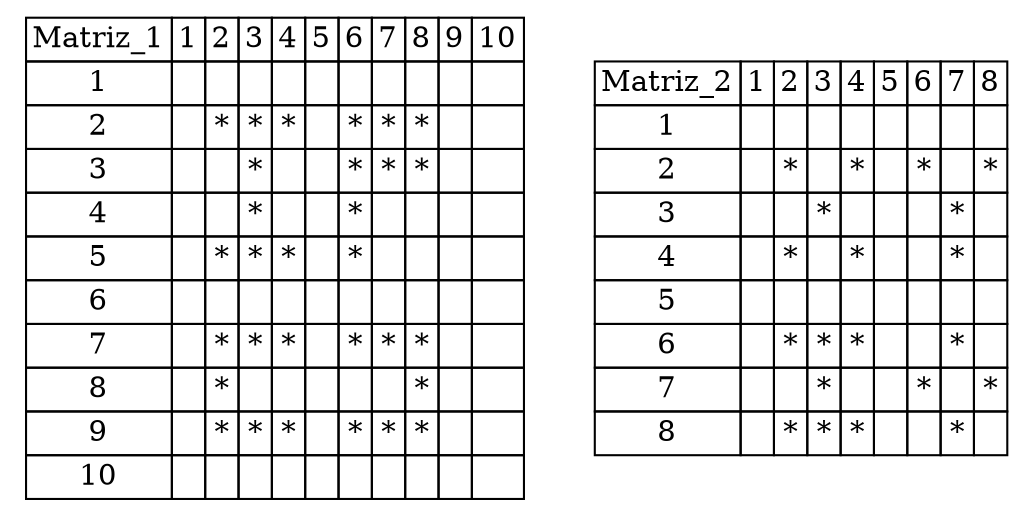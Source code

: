 digraph g {
	node [shape=plaintext]
	struct1 [label=<
        <table border="0" cellborder="1" cellspacing="0">
        <tr>
	<td>Matriz_1</td>
	<td>1</td>
	<td>2</td>
	<td>3</td>
	<td>4</td>
	<td>5</td>
	<td>6</td>
	<td>7</td>
	<td>8</td>
	<td>9</td>
	<td>10</td>
</tr>

        <tr>
	<td>1</td>
	<td> </td>
	<td> </td>
	<td> </td>
	<td> </td>
	<td> </td>
	<td> </td>
	<td> </td>
	<td> </td>
	<td> </td>
	<td> </td>
</tr>	<tr>
	<td>2</td>
	<td> </td>
	<td>*</td>
	<td>*</td>
	<td>*</td>
	<td> </td>
	<td>*</td>
	<td>*</td>
	<td>*</td>
	<td> </td>
	<td> </td>
</tr>	<tr>
	<td>3</td>
	<td> </td>
	<td> </td>
	<td>*</td>
	<td> </td>
	<td> </td>
	<td>*</td>
	<td>*</td>
	<td>*</td>
	<td> </td>
	<td> </td>
</tr>	<tr>
	<td>4</td>
	<td> </td>
	<td> </td>
	<td>*</td>
	<td> </td>
	<td> </td>
	<td>*</td>
	<td> </td>
	<td> </td>
	<td> </td>
	<td> </td>
</tr>	<tr>
	<td>5</td>
	<td> </td>
	<td>*</td>
	<td>*</td>
	<td>*</td>
	<td> </td>
	<td>*</td>
	<td> </td>
	<td> </td>
	<td> </td>
	<td> </td>
</tr>	<tr>
	<td>6</td>
	<td> </td>
	<td> </td>
	<td> </td>
	<td> </td>
	<td> </td>
	<td> </td>
	<td> </td>
	<td> </td>
	<td> </td>
	<td> </td>
</tr>	<tr>
	<td>7</td>
	<td> </td>
	<td>*</td>
	<td>*</td>
	<td>*</td>
	<td> </td>
	<td>*</td>
	<td>*</td>
	<td>*</td>
	<td> </td>
	<td> </td>
</tr>	<tr>
	<td>8</td>
	<td> </td>
	<td>*</td>
	<td> </td>
	<td> </td>
	<td> </td>
	<td> </td>
	<td> </td>
	<td>*</td>
	<td> </td>
	<td> </td>
</tr>	<tr>
	<td>9</td>
	<td> </td>
	<td>*</td>
	<td>*</td>
	<td>*</td>
	<td> </td>
	<td>*</td>
	<td>*</td>
	<td>*</td>
	<td> </td>
	<td> </td>
</tr>	<tr>
	<td>10</td>
	<td> </td>
	<td> </td>
	<td> </td>
	<td> </td>
	<td> </td>
	<td> </td>
	<td> </td>
	<td> </td>
	<td> </td>
	<td> </td>
</tr>	
        </table>>]
	struct2 [label=<
        <table border="0" cellborder="1" cellspacing="0">
        <tr>
	<td>Matriz_2</td>
	<td>1</td>
	<td>2</td>
	<td>3</td>
	<td>4</td>
	<td>5</td>
	<td>6</td>
	<td>7</td>
	<td>8</td>
</tr>

        <tr>
	<td>1</td>
	<td> </td>
	<td> </td>
	<td> </td>
	<td> </td>
	<td> </td>
	<td> </td>
	<td> </td>
	<td> </td>
</tr>	<tr>
	<td>2</td>
	<td> </td>
	<td>*</td>
	<td> </td>
	<td>*</td>
	<td> </td>
	<td>*</td>
	<td> </td>
	<td>*</td>
</tr>	<tr>
	<td>3</td>
	<td> </td>
	<td> </td>
	<td>*</td>
	<td> </td>
	<td> </td>
	<td> </td>
	<td>*</td>
	<td> </td>
</tr>	<tr>
	<td>4</td>
	<td> </td>
	<td>*</td>
	<td> </td>
	<td>*</td>
	<td> </td>
	<td> </td>
	<td>*</td>
	<td> </td>
</tr>	<tr>
	<td>5</td>
	<td> </td>
	<td> </td>
	<td> </td>
	<td> </td>
	<td> </td>
	<td> </td>
	<td> </td>
	<td> </td>
</tr>	<tr>
	<td>6</td>
	<td> </td>
	<td>*</td>
	<td>*</td>
	<td>*</td>
	<td> </td>
	<td> </td>
	<td>*</td>
	<td> </td>
</tr>	<tr>
	<td>7</td>
	<td> </td>
	<td> </td>
	<td>*</td>
	<td> </td>
	<td> </td>
	<td>*</td>
	<td> </td>
	<td>*</td>
</tr>	<tr>
	<td>8</td>
	<td> </td>
	<td>*</td>
	<td>*</td>
	<td>*</td>
	<td> </td>
	<td> </td>
	<td>*</td>
	<td> </td>
</tr>	
        </table>>]
}
